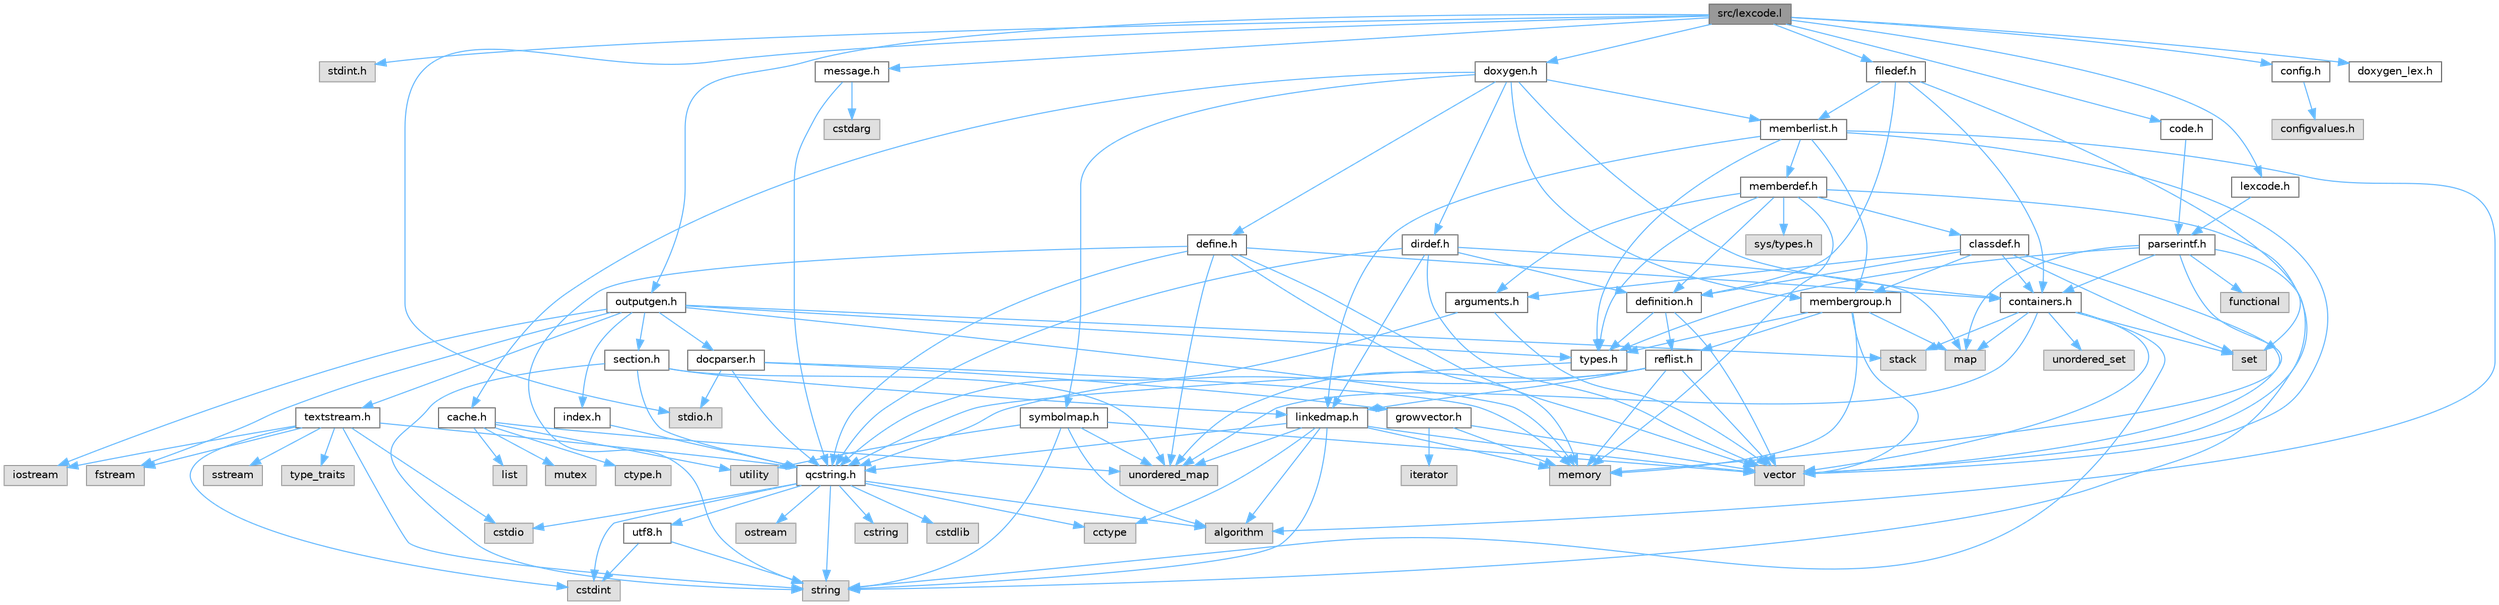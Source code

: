 digraph "src/lexcode.l"
{
 // INTERACTIVE_SVG=YES
 // LATEX_PDF_SIZE
  bgcolor="transparent";
  edge [fontname=Helvetica,fontsize=10,labelfontname=Helvetica,labelfontsize=10];
  node [fontname=Helvetica,fontsize=10,shape=box,height=0.2,width=0.4];
  Node1 [label="src/lexcode.l",height=0.2,width=0.4,color="gray40", fillcolor="grey60", style="filled", fontcolor="black",tooltip=" "];
  Node1 -> Node2 [color="steelblue1",style="solid"];
  Node2 [label="stdint.h",height=0.2,width=0.4,color="grey60", fillcolor="#E0E0E0", style="filled",tooltip=" "];
  Node1 -> Node3 [color="steelblue1",style="solid"];
  Node3 [label="stdio.h",height=0.2,width=0.4,color="grey60", fillcolor="#E0E0E0", style="filled",tooltip=" "];
  Node1 -> Node4 [color="steelblue1",style="solid"];
  Node4 [label="config.h",height=0.2,width=0.4,color="grey40", fillcolor="white", style="filled",URL="$db/d16/config_8h.html",tooltip=" "];
  Node4 -> Node5 [color="steelblue1",style="solid"];
  Node5 [label="configvalues.h",height=0.2,width=0.4,color="grey60", fillcolor="#E0E0E0", style="filled",tooltip=" "];
  Node1 -> Node6 [color="steelblue1",style="solid"];
  Node6 [label="doxygen.h",height=0.2,width=0.4,color="grey40", fillcolor="white", style="filled",URL="$d1/da1/doxygen_8h.html",tooltip=" "];
  Node6 -> Node7 [color="steelblue1",style="solid"];
  Node7 [label="containers.h",height=0.2,width=0.4,color="grey40", fillcolor="white", style="filled",URL="$d5/d75/containers_8h.html",tooltip=" "];
  Node7 -> Node8 [color="steelblue1",style="solid"];
  Node8 [label="vector",height=0.2,width=0.4,color="grey60", fillcolor="#E0E0E0", style="filled",tooltip=" "];
  Node7 -> Node9 [color="steelblue1",style="solid"];
  Node9 [label="string",height=0.2,width=0.4,color="grey60", fillcolor="#E0E0E0", style="filled",tooltip=" "];
  Node7 -> Node10 [color="steelblue1",style="solid"];
  Node10 [label="set",height=0.2,width=0.4,color="grey60", fillcolor="#E0E0E0", style="filled",tooltip=" "];
  Node7 -> Node11 [color="steelblue1",style="solid"];
  Node11 [label="map",height=0.2,width=0.4,color="grey60", fillcolor="#E0E0E0", style="filled",tooltip=" "];
  Node7 -> Node12 [color="steelblue1",style="solid"];
  Node12 [label="unordered_set",height=0.2,width=0.4,color="grey60", fillcolor="#E0E0E0", style="filled",tooltip=" "];
  Node7 -> Node13 [color="steelblue1",style="solid"];
  Node13 [label="unordered_map",height=0.2,width=0.4,color="grey60", fillcolor="#E0E0E0", style="filled",tooltip=" "];
  Node7 -> Node14 [color="steelblue1",style="solid"];
  Node14 [label="stack",height=0.2,width=0.4,color="grey60", fillcolor="#E0E0E0", style="filled",tooltip=" "];
  Node6 -> Node15 [color="steelblue1",style="solid"];
  Node15 [label="membergroup.h",height=0.2,width=0.4,color="grey40", fillcolor="white", style="filled",URL="$d9/d11/membergroup_8h.html",tooltip=" "];
  Node15 -> Node8 [color="steelblue1",style="solid"];
  Node15 -> Node11 [color="steelblue1",style="solid"];
  Node15 -> Node16 [color="steelblue1",style="solid"];
  Node16 [label="memory",height=0.2,width=0.4,color="grey60", fillcolor="#E0E0E0", style="filled",tooltip=" "];
  Node15 -> Node17 [color="steelblue1",style="solid"];
  Node17 [label="types.h",height=0.2,width=0.4,color="grey40", fillcolor="white", style="filled",URL="$d9/d49/types_8h.html",tooltip="This file contains a number of basic enums and types."];
  Node17 -> Node18 [color="steelblue1",style="solid"];
  Node18 [label="qcstring.h",height=0.2,width=0.4,color="grey40", fillcolor="white", style="filled",URL="$d7/d5c/qcstring_8h.html",tooltip=" "];
  Node18 -> Node9 [color="steelblue1",style="solid"];
  Node18 -> Node19 [color="steelblue1",style="solid"];
  Node19 [label="algorithm",height=0.2,width=0.4,color="grey60", fillcolor="#E0E0E0", style="filled",tooltip=" "];
  Node18 -> Node20 [color="steelblue1",style="solid"];
  Node20 [label="cctype",height=0.2,width=0.4,color="grey60", fillcolor="#E0E0E0", style="filled",tooltip=" "];
  Node18 -> Node21 [color="steelblue1",style="solid"];
  Node21 [label="cstring",height=0.2,width=0.4,color="grey60", fillcolor="#E0E0E0", style="filled",tooltip=" "];
  Node18 -> Node22 [color="steelblue1",style="solid"];
  Node22 [label="cstdio",height=0.2,width=0.4,color="grey60", fillcolor="#E0E0E0", style="filled",tooltip=" "];
  Node18 -> Node23 [color="steelblue1",style="solid"];
  Node23 [label="cstdlib",height=0.2,width=0.4,color="grey60", fillcolor="#E0E0E0", style="filled",tooltip=" "];
  Node18 -> Node24 [color="steelblue1",style="solid"];
  Node24 [label="cstdint",height=0.2,width=0.4,color="grey60", fillcolor="#E0E0E0", style="filled",tooltip=" "];
  Node18 -> Node25 [color="steelblue1",style="solid"];
  Node25 [label="ostream",height=0.2,width=0.4,color="grey60", fillcolor="#E0E0E0", style="filled",tooltip=" "];
  Node18 -> Node26 [color="steelblue1",style="solid"];
  Node26 [label="utf8.h",height=0.2,width=0.4,color="grey40", fillcolor="white", style="filled",URL="$db/d7c/utf8_8h.html",tooltip="Various UTF8 related helper functions."];
  Node26 -> Node24 [color="steelblue1",style="solid"];
  Node26 -> Node9 [color="steelblue1",style="solid"];
  Node15 -> Node27 [color="steelblue1",style="solid"];
  Node27 [label="reflist.h",height=0.2,width=0.4,color="grey40", fillcolor="white", style="filled",URL="$d1/d02/reflist_8h.html",tooltip=" "];
  Node27 -> Node8 [color="steelblue1",style="solid"];
  Node27 -> Node13 [color="steelblue1",style="solid"];
  Node27 -> Node16 [color="steelblue1",style="solid"];
  Node27 -> Node18 [color="steelblue1",style="solid"];
  Node27 -> Node28 [color="steelblue1",style="solid"];
  Node28 [label="linkedmap.h",height=0.2,width=0.4,color="grey40", fillcolor="white", style="filled",URL="$da/de1/linkedmap_8h.html",tooltip=" "];
  Node28 -> Node13 [color="steelblue1",style="solid"];
  Node28 -> Node8 [color="steelblue1",style="solid"];
  Node28 -> Node16 [color="steelblue1",style="solid"];
  Node28 -> Node9 [color="steelblue1",style="solid"];
  Node28 -> Node19 [color="steelblue1",style="solid"];
  Node28 -> Node20 [color="steelblue1",style="solid"];
  Node28 -> Node18 [color="steelblue1",style="solid"];
  Node6 -> Node29 [color="steelblue1",style="solid"];
  Node29 [label="dirdef.h",height=0.2,width=0.4,color="grey40", fillcolor="white", style="filled",URL="$d6/d15/dirdef_8h.html",tooltip=" "];
  Node29 -> Node8 [color="steelblue1",style="solid"];
  Node29 -> Node11 [color="steelblue1",style="solid"];
  Node29 -> Node18 [color="steelblue1",style="solid"];
  Node29 -> Node28 [color="steelblue1",style="solid"];
  Node29 -> Node30 [color="steelblue1",style="solid"];
  Node30 [label="definition.h",height=0.2,width=0.4,color="grey40", fillcolor="white", style="filled",URL="$df/da1/definition_8h.html",tooltip=" "];
  Node30 -> Node8 [color="steelblue1",style="solid"];
  Node30 -> Node17 [color="steelblue1",style="solid"];
  Node30 -> Node27 [color="steelblue1",style="solid"];
  Node6 -> Node31 [color="steelblue1",style="solid"];
  Node31 [label="memberlist.h",height=0.2,width=0.4,color="grey40", fillcolor="white", style="filled",URL="$dd/d78/memberlist_8h.html",tooltip=" "];
  Node31 -> Node8 [color="steelblue1",style="solid"];
  Node31 -> Node19 [color="steelblue1",style="solid"];
  Node31 -> Node32 [color="steelblue1",style="solid"];
  Node32 [label="memberdef.h",height=0.2,width=0.4,color="grey40", fillcolor="white", style="filled",URL="$d4/d46/memberdef_8h.html",tooltip=" "];
  Node32 -> Node8 [color="steelblue1",style="solid"];
  Node32 -> Node16 [color="steelblue1",style="solid"];
  Node32 -> Node33 [color="steelblue1",style="solid"];
  Node33 [label="sys/types.h",height=0.2,width=0.4,color="grey60", fillcolor="#E0E0E0", style="filled",tooltip=" "];
  Node32 -> Node17 [color="steelblue1",style="solid"];
  Node32 -> Node30 [color="steelblue1",style="solid"];
  Node32 -> Node34 [color="steelblue1",style="solid"];
  Node34 [label="arguments.h",height=0.2,width=0.4,color="grey40", fillcolor="white", style="filled",URL="$df/d9b/arguments_8h.html",tooltip=" "];
  Node34 -> Node8 [color="steelblue1",style="solid"];
  Node34 -> Node18 [color="steelblue1",style="solid"];
  Node32 -> Node35 [color="steelblue1",style="solid"];
  Node35 [label="classdef.h",height=0.2,width=0.4,color="grey40", fillcolor="white", style="filled",URL="$d1/da6/classdef_8h.html",tooltip=" "];
  Node35 -> Node8 [color="steelblue1",style="solid"];
  Node35 -> Node10 [color="steelblue1",style="solid"];
  Node35 -> Node7 [color="steelblue1",style="solid"];
  Node35 -> Node30 [color="steelblue1",style="solid"];
  Node35 -> Node34 [color="steelblue1",style="solid"];
  Node35 -> Node15 [color="steelblue1",style="solid"];
  Node31 -> Node28 [color="steelblue1",style="solid"];
  Node31 -> Node17 [color="steelblue1",style="solid"];
  Node31 -> Node15 [color="steelblue1",style="solid"];
  Node6 -> Node36 [color="steelblue1",style="solid"];
  Node36 [label="define.h",height=0.2,width=0.4,color="grey40", fillcolor="white", style="filled",URL="$df/d67/define_8h.html",tooltip=" "];
  Node36 -> Node8 [color="steelblue1",style="solid"];
  Node36 -> Node16 [color="steelblue1",style="solid"];
  Node36 -> Node9 [color="steelblue1",style="solid"];
  Node36 -> Node13 [color="steelblue1",style="solid"];
  Node36 -> Node18 [color="steelblue1",style="solid"];
  Node36 -> Node7 [color="steelblue1",style="solid"];
  Node6 -> Node37 [color="steelblue1",style="solid"];
  Node37 [label="cache.h",height=0.2,width=0.4,color="grey40", fillcolor="white", style="filled",URL="$d3/d26/cache_8h.html",tooltip=" "];
  Node37 -> Node38 [color="steelblue1",style="solid"];
  Node38 [label="list",height=0.2,width=0.4,color="grey60", fillcolor="#E0E0E0", style="filled",tooltip=" "];
  Node37 -> Node13 [color="steelblue1",style="solid"];
  Node37 -> Node39 [color="steelblue1",style="solid"];
  Node39 [label="mutex",height=0.2,width=0.4,color="grey60", fillcolor="#E0E0E0", style="filled",tooltip=" "];
  Node37 -> Node40 [color="steelblue1",style="solid"];
  Node40 [label="utility",height=0.2,width=0.4,color="grey60", fillcolor="#E0E0E0", style="filled",tooltip=" "];
  Node37 -> Node41 [color="steelblue1",style="solid"];
  Node41 [label="ctype.h",height=0.2,width=0.4,color="grey60", fillcolor="#E0E0E0", style="filled",tooltip=" "];
  Node6 -> Node42 [color="steelblue1",style="solid"];
  Node42 [label="symbolmap.h",height=0.2,width=0.4,color="grey40", fillcolor="white", style="filled",URL="$d7/ddd/symbolmap_8h.html",tooltip=" "];
  Node42 -> Node19 [color="steelblue1",style="solid"];
  Node42 -> Node13 [color="steelblue1",style="solid"];
  Node42 -> Node8 [color="steelblue1",style="solid"];
  Node42 -> Node9 [color="steelblue1",style="solid"];
  Node42 -> Node40 [color="steelblue1",style="solid"];
  Node1 -> Node43 [color="steelblue1",style="solid"];
  Node43 [label="outputgen.h",height=0.2,width=0.4,color="grey40", fillcolor="white", style="filled",URL="$df/d06/outputgen_8h.html",tooltip=" "];
  Node43 -> Node16 [color="steelblue1",style="solid"];
  Node43 -> Node14 [color="steelblue1",style="solid"];
  Node43 -> Node44 [color="steelblue1",style="solid"];
  Node44 [label="iostream",height=0.2,width=0.4,color="grey60", fillcolor="#E0E0E0", style="filled",tooltip=" "];
  Node43 -> Node45 [color="steelblue1",style="solid"];
  Node45 [label="fstream",height=0.2,width=0.4,color="grey60", fillcolor="#E0E0E0", style="filled",tooltip=" "];
  Node43 -> Node17 [color="steelblue1",style="solid"];
  Node43 -> Node46 [color="steelblue1",style="solid"];
  Node46 [label="index.h",height=0.2,width=0.4,color="grey40", fillcolor="white", style="filled",URL="$d1/db5/index_8h.html",tooltip=" "];
  Node46 -> Node18 [color="steelblue1",style="solid"];
  Node43 -> Node47 [color="steelblue1",style="solid"];
  Node47 [label="section.h",height=0.2,width=0.4,color="grey40", fillcolor="white", style="filled",URL="$d1/d2a/section_8h.html",tooltip=" "];
  Node47 -> Node9 [color="steelblue1",style="solid"];
  Node47 -> Node13 [color="steelblue1",style="solid"];
  Node47 -> Node18 [color="steelblue1",style="solid"];
  Node47 -> Node28 [color="steelblue1",style="solid"];
  Node43 -> Node48 [color="steelblue1",style="solid"];
  Node48 [label="textstream.h",height=0.2,width=0.4,color="grey40", fillcolor="white", style="filled",URL="$d4/d7d/textstream_8h.html",tooltip=" "];
  Node48 -> Node9 [color="steelblue1",style="solid"];
  Node48 -> Node44 [color="steelblue1",style="solid"];
  Node48 -> Node49 [color="steelblue1",style="solid"];
  Node49 [label="sstream",height=0.2,width=0.4,color="grey60", fillcolor="#E0E0E0", style="filled",tooltip=" "];
  Node48 -> Node24 [color="steelblue1",style="solid"];
  Node48 -> Node22 [color="steelblue1",style="solid"];
  Node48 -> Node45 [color="steelblue1",style="solid"];
  Node48 -> Node50 [color="steelblue1",style="solid"];
  Node50 [label="type_traits",height=0.2,width=0.4,color="grey60", fillcolor="#E0E0E0", style="filled",tooltip=" "];
  Node48 -> Node18 [color="steelblue1",style="solid"];
  Node43 -> Node51 [color="steelblue1",style="solid"];
  Node51 [label="docparser.h",height=0.2,width=0.4,color="grey40", fillcolor="white", style="filled",URL="$de/d9c/docparser_8h.html",tooltip=" "];
  Node51 -> Node3 [color="steelblue1",style="solid"];
  Node51 -> Node16 [color="steelblue1",style="solid"];
  Node51 -> Node18 [color="steelblue1",style="solid"];
  Node51 -> Node52 [color="steelblue1",style="solid"];
  Node52 [label="growvector.h",height=0.2,width=0.4,color="grey40", fillcolor="white", style="filled",URL="$d7/d50/growvector_8h.html",tooltip=" "];
  Node52 -> Node8 [color="steelblue1",style="solid"];
  Node52 -> Node16 [color="steelblue1",style="solid"];
  Node52 -> Node53 [color="steelblue1",style="solid"];
  Node53 [label="iterator",height=0.2,width=0.4,color="grey60", fillcolor="#E0E0E0", style="filled",tooltip=" "];
  Node1 -> Node54 [color="steelblue1",style="solid"];
  Node54 [label="code.h",height=0.2,width=0.4,color="grey40", fillcolor="white", style="filled",URL="$dd/dd8/code_8h.html",tooltip=" "];
  Node54 -> Node55 [color="steelblue1",style="solid"];
  Node55 [label="parserintf.h",height=0.2,width=0.4,color="grey40", fillcolor="white", style="filled",URL="$da/d55/parserintf_8h.html",tooltip=" "];
  Node55 -> Node56 [color="steelblue1",style="solid"];
  Node56 [label="functional",height=0.2,width=0.4,color="grey60", fillcolor="#E0E0E0", style="filled",tooltip=" "];
  Node55 -> Node16 [color="steelblue1",style="solid"];
  Node55 -> Node11 [color="steelblue1",style="solid"];
  Node55 -> Node9 [color="steelblue1",style="solid"];
  Node55 -> Node17 [color="steelblue1",style="solid"];
  Node55 -> Node7 [color="steelblue1",style="solid"];
  Node1 -> Node57 [color="steelblue1",style="solid"];
  Node57 [label="lexcode.h",height=0.2,width=0.4,color="grey40", fillcolor="white", style="filled",URL="$d0/dec/lexcode_8h.html",tooltip=" "];
  Node57 -> Node55 [color="steelblue1",style="solid"];
  Node1 -> Node58 [color="steelblue1",style="solid"];
  Node58 [label="filedef.h",height=0.2,width=0.4,color="grey40", fillcolor="white", style="filled",URL="$d4/d3a/filedef_8h.html",tooltip=" "];
  Node58 -> Node10 [color="steelblue1",style="solid"];
  Node58 -> Node30 [color="steelblue1",style="solid"];
  Node58 -> Node31 [color="steelblue1",style="solid"];
  Node58 -> Node7 [color="steelblue1",style="solid"];
  Node1 -> Node59 [color="steelblue1",style="solid"];
  Node59 [label="message.h",height=0.2,width=0.4,color="grey40", fillcolor="white", style="filled",URL="$d2/d0d/message_8h.html",tooltip=" "];
  Node59 -> Node60 [color="steelblue1",style="solid"];
  Node60 [label="cstdarg",height=0.2,width=0.4,color="grey60", fillcolor="#E0E0E0", style="filled",tooltip=" "];
  Node59 -> Node18 [color="steelblue1",style="solid"];
  Node1 -> Node61 [color="steelblue1",style="solid"];
  Node61 [label="doxygen_lex.h",height=0.2,width=0.4,color="grey40", fillcolor="white", style="filled",URL="$d6/da5/doxygen__lex_8h.html",tooltip=" "];
}
